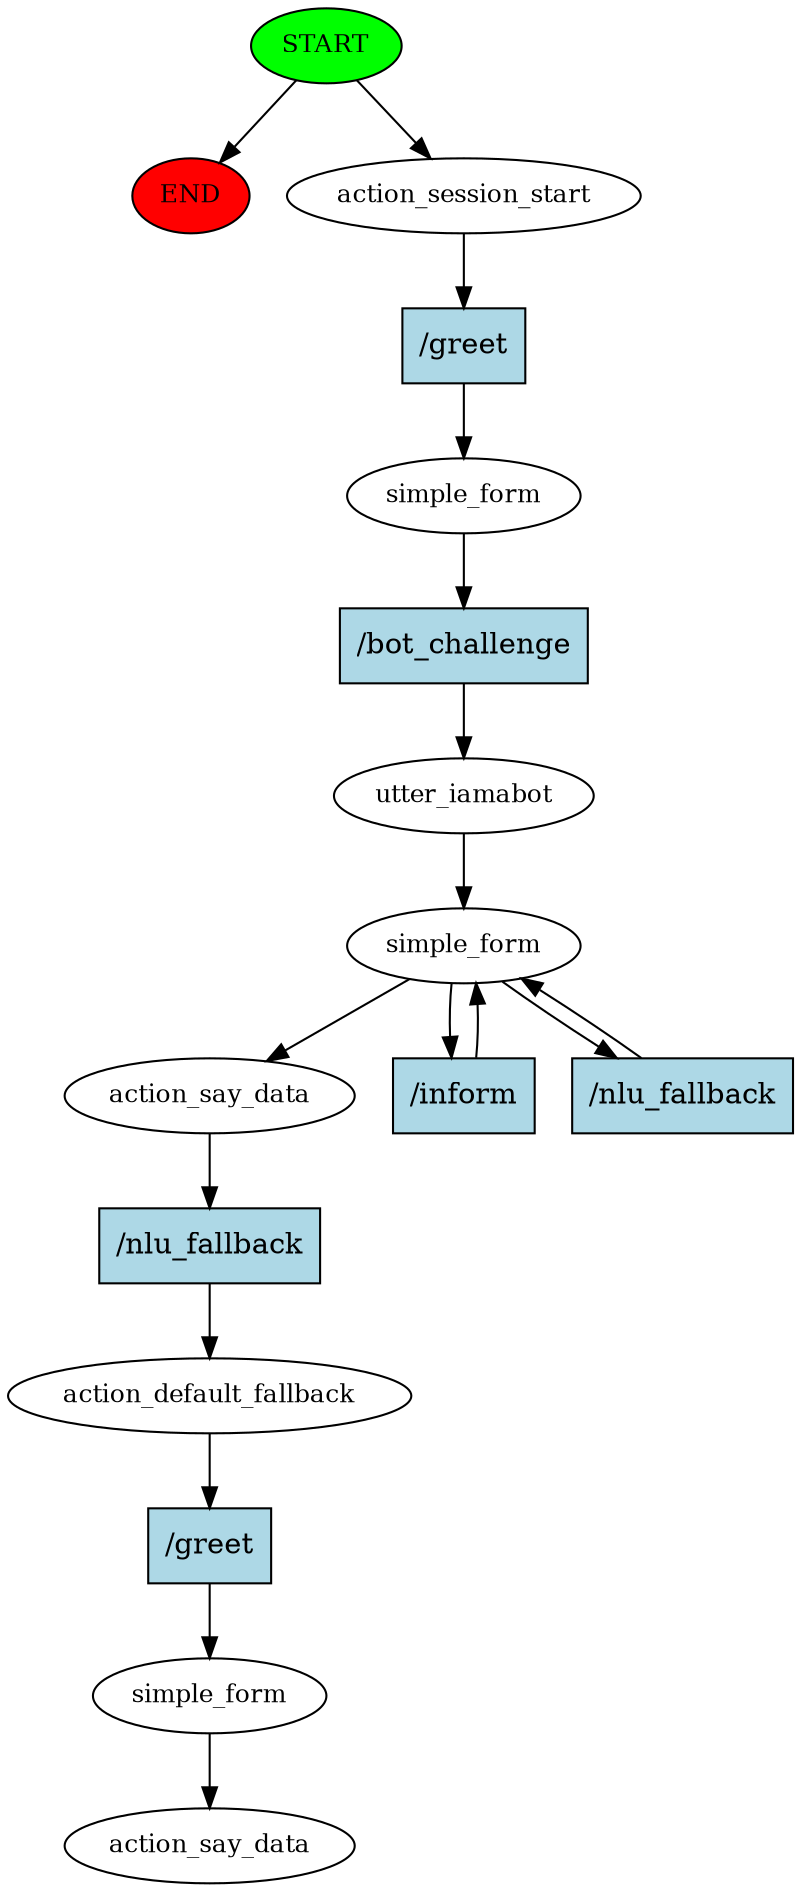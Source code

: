 digraph  {
0 [class="start active", fillcolor=green, fontsize=12, label=START, style=filled];
"-1" [class=end, fillcolor=red, fontsize=12, label=END, style=filled];
1 [class=active, fontsize=12, label=action_session_start];
2 [class=active, fontsize=12, label=simple_form];
3 [class=active, fontsize=12, label=utter_iamabot];
4 [class=active, fontsize=12, label=simple_form];
8 [class=active, fontsize=12, label=action_say_data];
9 [class=active, fontsize=12, label=action_default_fallback];
10 [class=active, fontsize=12, label=simple_form];
11 [class="dashed active", fontsize=12, label=action_say_data];
12 [class="intent active", fillcolor=lightblue, label="/greet", shape=rect, style=filled];
13 [class="intent active", fillcolor=lightblue, label="/bot_challenge", shape=rect, style=filled];
14 [class="intent active", fillcolor=lightblue, label="/inform", shape=rect, style=filled];
15 [class="intent active", fillcolor=lightblue, label="/nlu_fallback", shape=rect, style=filled];
16 [class="intent active", fillcolor=lightblue, label="/nlu_fallback", shape=rect, style=filled];
17 [class="intent active", fillcolor=lightblue, label="/greet", shape=rect, style=filled];
0 -> "-1"  [class="", key=NONE, label=""];
0 -> 1  [class=active, key=NONE, label=""];
1 -> 12  [class=active, key=0];
2 -> 13  [class=active, key=0];
3 -> 4  [class=active, key=NONE, label=""];
4 -> 8  [class=active, key=NONE, label=""];
4 -> 14  [class=active, key=0];
4 -> 15  [class=active, key=0];
8 -> 16  [class=active, key=0];
9 -> 17  [class=active, key=0];
10 -> 11  [class=active, key=NONE, label=""];
12 -> 2  [class=active, key=0];
13 -> 3  [class=active, key=0];
14 -> 4  [class=active, key=0];
15 -> 4  [class=active, key=0];
16 -> 9  [class=active, key=0];
17 -> 10  [class=active, key=0];
}
